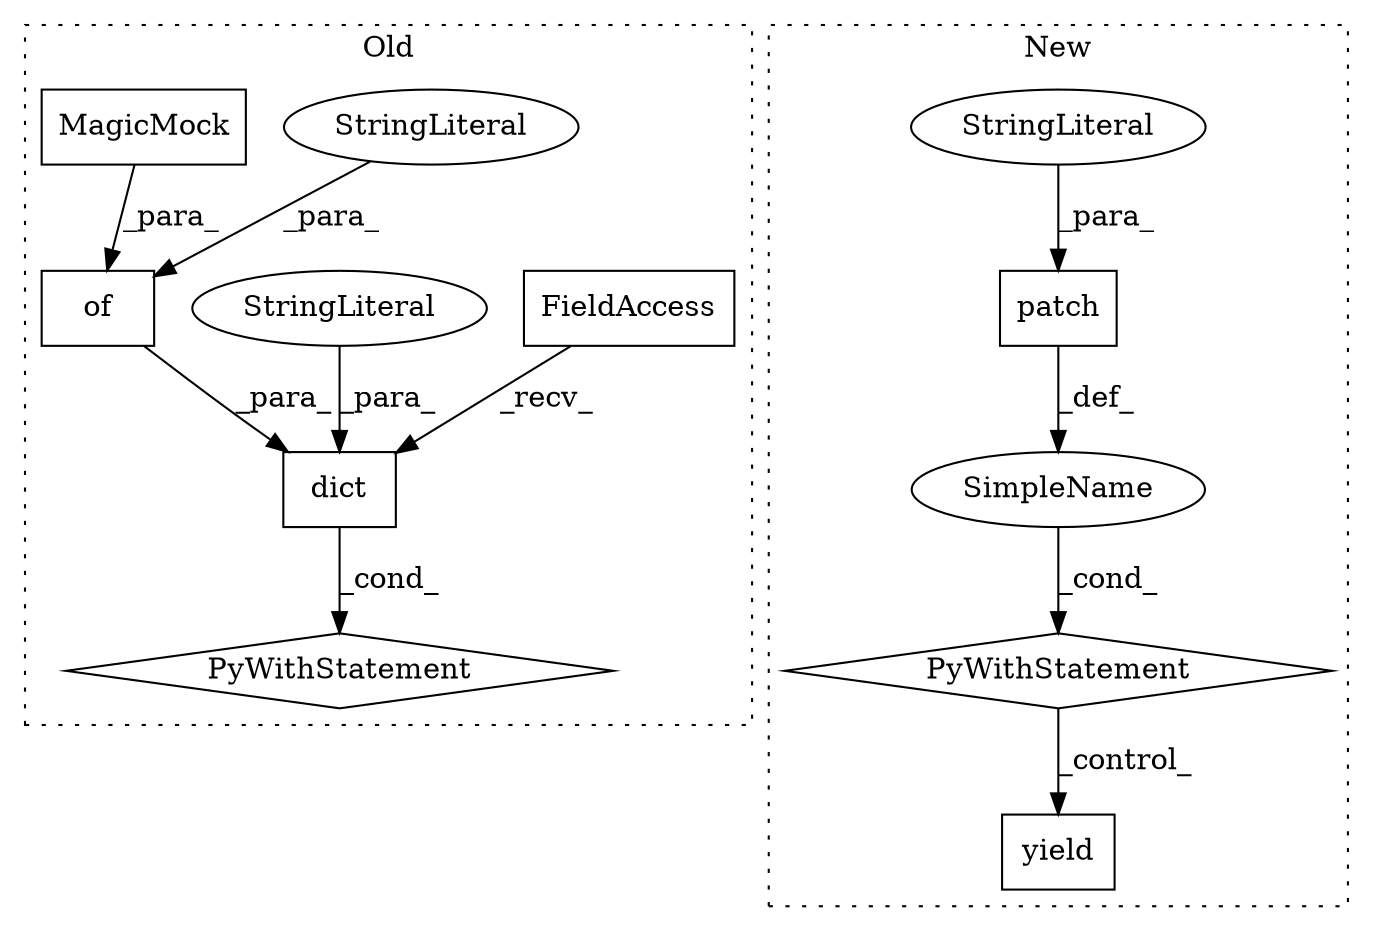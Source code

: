 digraph G {
subgraph cluster0 {
1 [label="dict" a="32" s="545,610" l="5,1" shape="box"];
3 [label="FieldAccess" a="22" s="534" l="10" shape="box"];
4 [label="of" a="32" s="568,609" l="3,1" shape="box"];
6 [label="StringLiteral" a="45" s="550" l="13" shape="ellipse"];
7 [label="StringLiteral" a="45" s="571" l="20" shape="ellipse"];
9 [label="MagicMock" a="32" s="507" l="11" shape="box"];
12 [label="PyWithStatement" a="104" s="524,611" l="10,2" shape="diamond"];
label = "Old";
style="dotted";
}
subgraph cluster1 {
2 [label="patch" a="32" s="515,552" l="6,1" shape="box"];
5 [label="PyWithStatement" a="104" s="500,553" l="10,2" shape="diamond"];
8 [label="StringLiteral" a="45" s="521" l="31" shape="ellipse"];
10 [label="SimpleName" a="42" s="" l="" shape="ellipse"];
11 [label="yield" a="112" s="587" l="7" shape="box"];
label = "New";
style="dotted";
}
1 -> 12 [label="_cond_"];
2 -> 10 [label="_def_"];
3 -> 1 [label="_recv_"];
4 -> 1 [label="_para_"];
5 -> 11 [label="_control_"];
6 -> 1 [label="_para_"];
7 -> 4 [label="_para_"];
8 -> 2 [label="_para_"];
9 -> 4 [label="_para_"];
10 -> 5 [label="_cond_"];
}